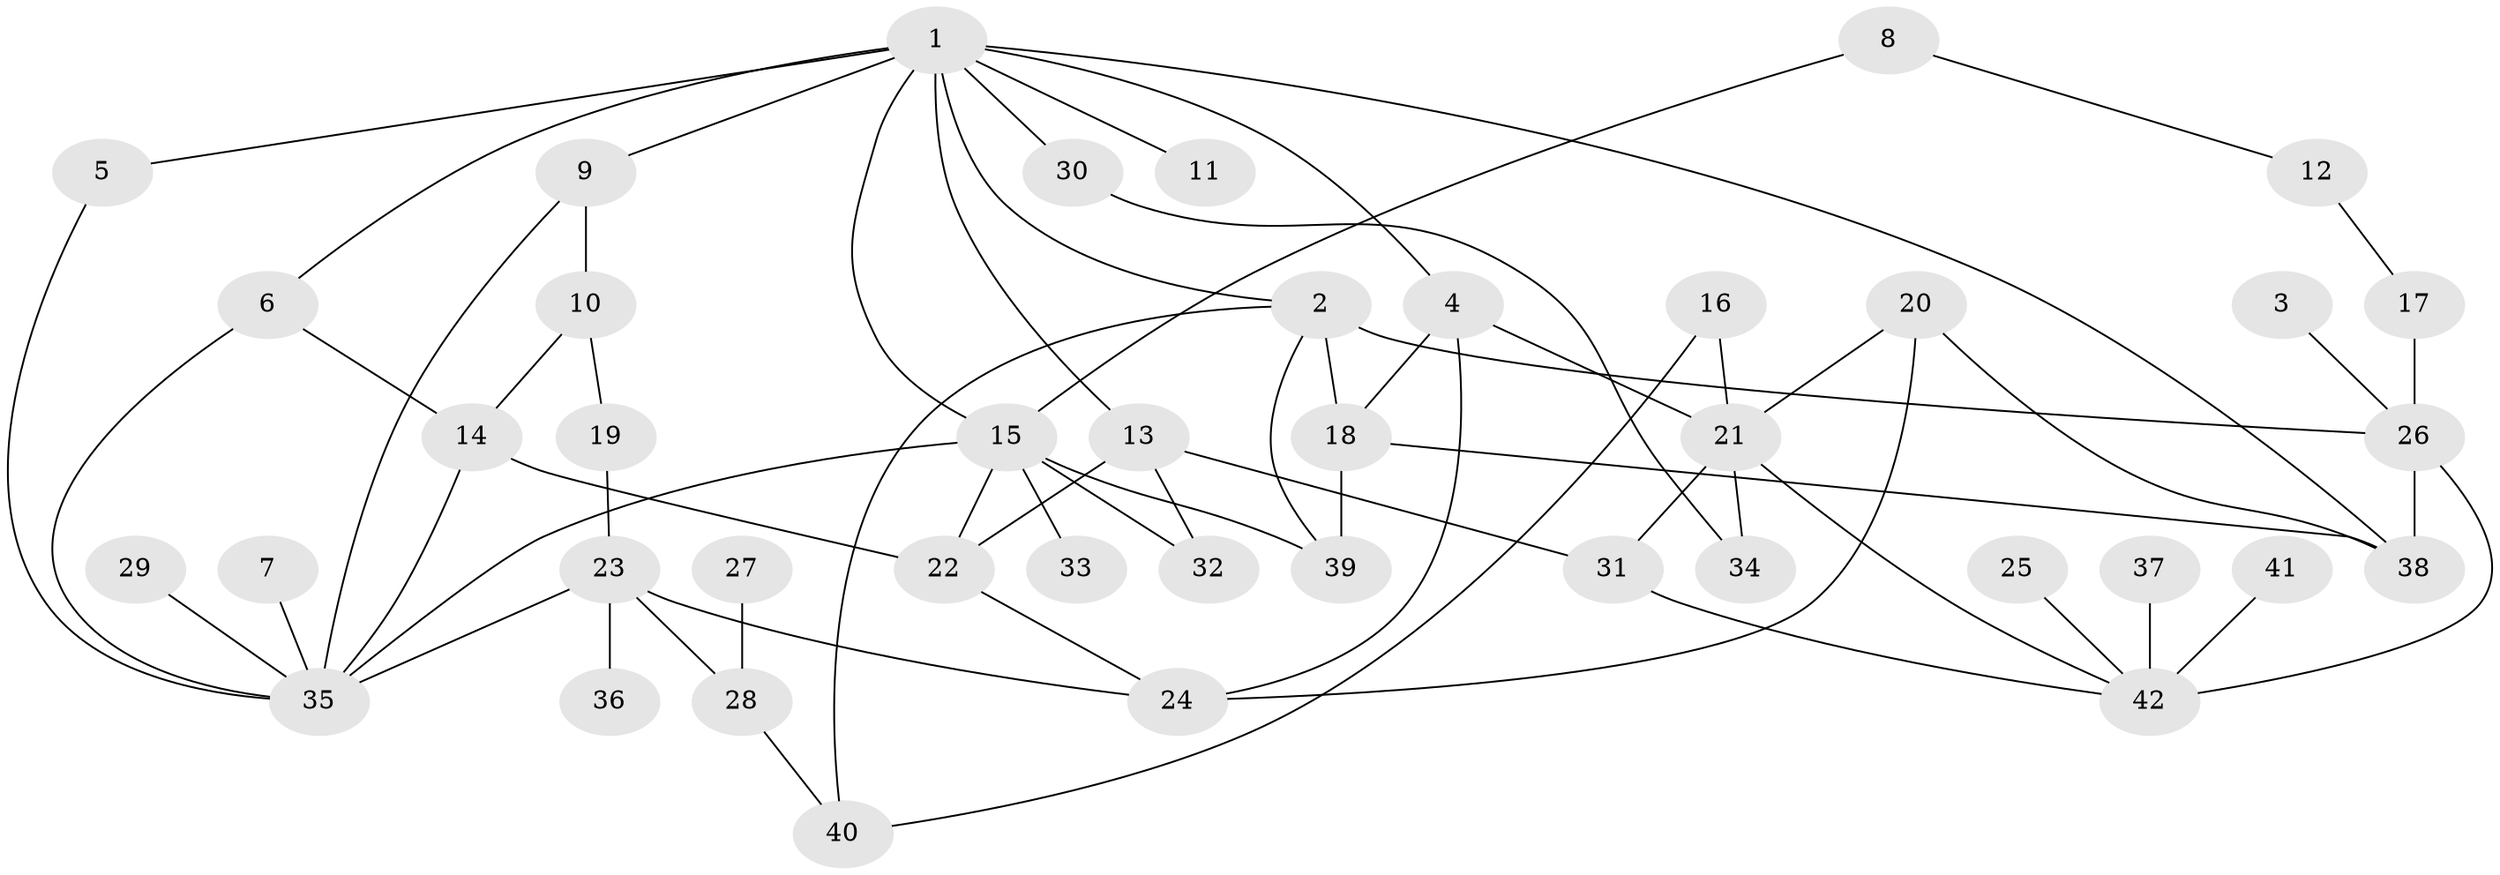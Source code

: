 // original degree distribution, {7: 0.024096385542168676, 5: 0.12048192771084337, 3: 0.18072289156626506, 6: 0.012048192771084338, 4: 0.10843373493975904, 2: 0.2289156626506024, 1: 0.3253012048192771}
// Generated by graph-tools (version 1.1) at 2025/49/03/09/25 03:49:27]
// undirected, 42 vertices, 66 edges
graph export_dot {
graph [start="1"]
  node [color=gray90,style=filled];
  1;
  2;
  3;
  4;
  5;
  6;
  7;
  8;
  9;
  10;
  11;
  12;
  13;
  14;
  15;
  16;
  17;
  18;
  19;
  20;
  21;
  22;
  23;
  24;
  25;
  26;
  27;
  28;
  29;
  30;
  31;
  32;
  33;
  34;
  35;
  36;
  37;
  38;
  39;
  40;
  41;
  42;
  1 -- 2 [weight=1.0];
  1 -- 4 [weight=1.0];
  1 -- 5 [weight=1.0];
  1 -- 6 [weight=1.0];
  1 -- 9 [weight=1.0];
  1 -- 11 [weight=1.0];
  1 -- 13 [weight=1.0];
  1 -- 15 [weight=1.0];
  1 -- 30 [weight=1.0];
  1 -- 38 [weight=1.0];
  2 -- 18 [weight=1.0];
  2 -- 26 [weight=1.0];
  2 -- 39 [weight=1.0];
  2 -- 40 [weight=1.0];
  3 -- 26 [weight=1.0];
  4 -- 18 [weight=1.0];
  4 -- 21 [weight=1.0];
  4 -- 24 [weight=1.0];
  5 -- 35 [weight=1.0];
  6 -- 14 [weight=1.0];
  6 -- 35 [weight=1.0];
  7 -- 35 [weight=1.0];
  8 -- 12 [weight=1.0];
  8 -- 15 [weight=1.0];
  9 -- 10 [weight=1.0];
  9 -- 35 [weight=1.0];
  10 -- 14 [weight=1.0];
  10 -- 19 [weight=1.0];
  12 -- 17 [weight=1.0];
  13 -- 22 [weight=1.0];
  13 -- 31 [weight=1.0];
  13 -- 32 [weight=1.0];
  14 -- 22 [weight=1.0];
  14 -- 35 [weight=1.0];
  15 -- 22 [weight=1.0];
  15 -- 32 [weight=1.0];
  15 -- 33 [weight=1.0];
  15 -- 35 [weight=1.0];
  15 -- 39 [weight=1.0];
  16 -- 21 [weight=1.0];
  16 -- 40 [weight=1.0];
  17 -- 26 [weight=1.0];
  18 -- 38 [weight=1.0];
  18 -- 39 [weight=1.0];
  19 -- 23 [weight=1.0];
  20 -- 21 [weight=1.0];
  20 -- 24 [weight=1.0];
  20 -- 38 [weight=1.0];
  21 -- 31 [weight=1.0];
  21 -- 34 [weight=1.0];
  21 -- 42 [weight=1.0];
  22 -- 24 [weight=1.0];
  23 -- 24 [weight=1.0];
  23 -- 28 [weight=1.0];
  23 -- 35 [weight=1.0];
  23 -- 36 [weight=1.0];
  25 -- 42 [weight=1.0];
  26 -- 38 [weight=1.0];
  26 -- 42 [weight=2.0];
  27 -- 28 [weight=1.0];
  28 -- 40 [weight=1.0];
  29 -- 35 [weight=1.0];
  30 -- 34 [weight=1.0];
  31 -- 42 [weight=1.0];
  37 -- 42 [weight=1.0];
  41 -- 42 [weight=1.0];
}

